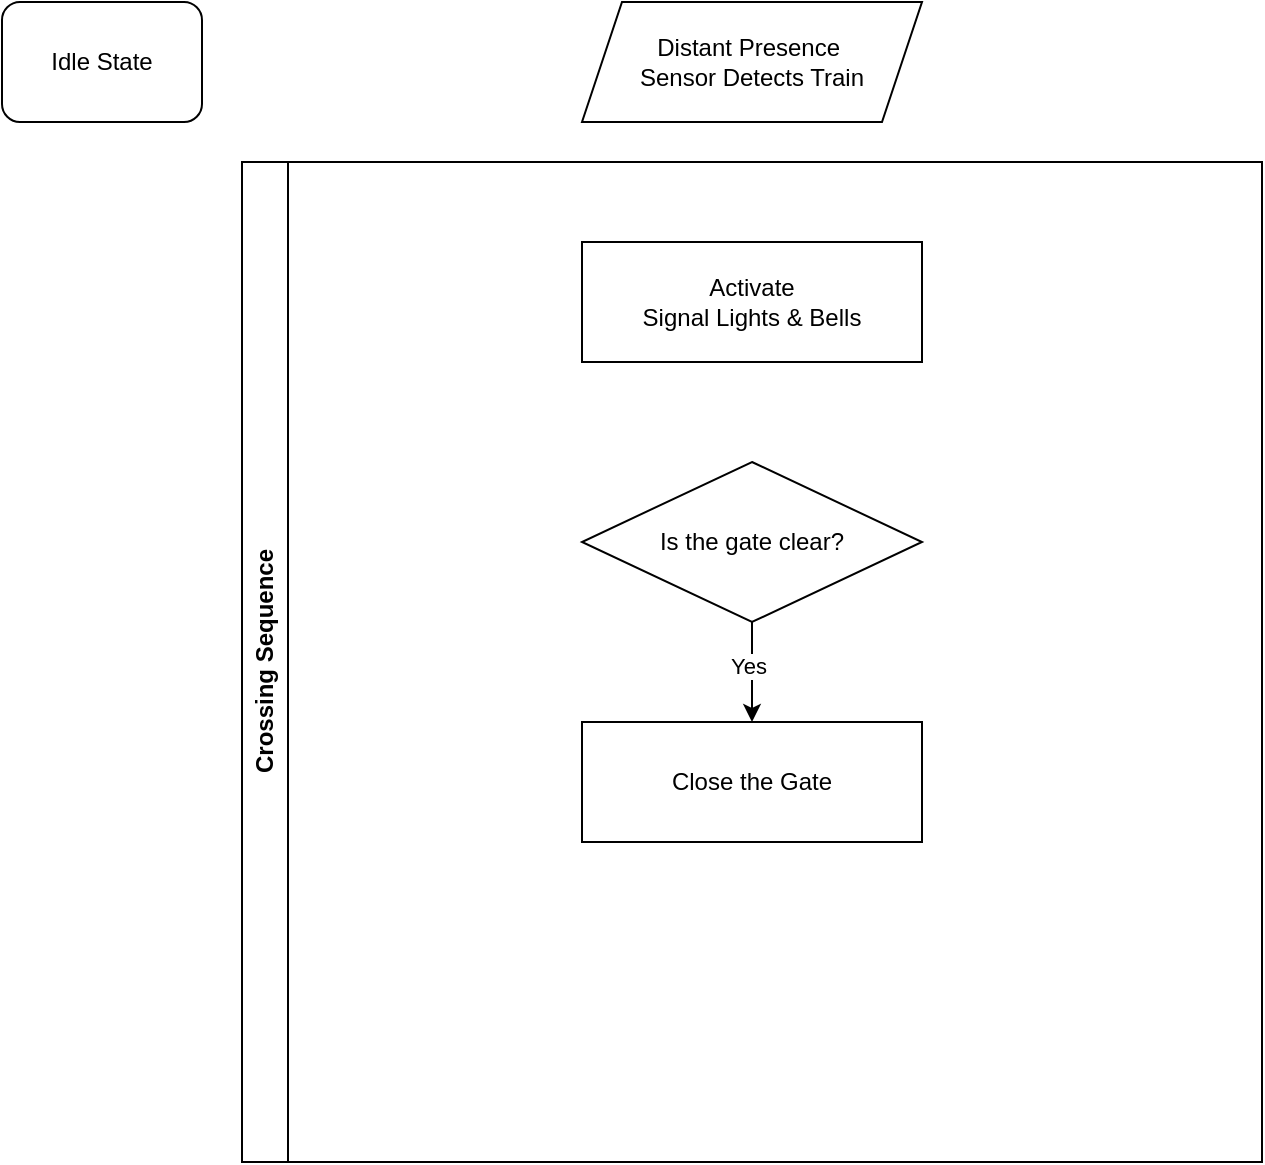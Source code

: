 <mxfile version="28.1.0">
  <diagram name="Page-1" id="V3SQrgDfa6FOhhbybvv8">
    <mxGraphModel dx="1024" dy="975" grid="1" gridSize="10" guides="1" tooltips="1" connect="1" arrows="1" fold="1" page="1" pageScale="1" pageWidth="827" pageHeight="1169" math="0" shadow="0">
      <root>
        <mxCell id="0" />
        <mxCell id="1" parent="0" />
        <mxCell id="7c913Dtbr6UqcMSA-ORR-1" value="&lt;div&gt;Idle State&lt;/div&gt;" style="rounded=1;whiteSpace=wrap;html=1;" parent="1" vertex="1">
          <mxGeometry x="40" y="40" width="100" height="60" as="geometry" />
        </mxCell>
        <mxCell id="7c913Dtbr6UqcMSA-ORR-2" value="Distant Presence&amp;nbsp;&lt;br&gt;Sensor Detects Train" style="shape=parallelogram;perimeter=parallelogramPerimeter;whiteSpace=wrap;html=1;fixedSize=1;" parent="1" vertex="1">
          <mxGeometry x="330" y="40" width="170" height="60" as="geometry" />
        </mxCell>
        <mxCell id="7c913Dtbr6UqcMSA-ORR-3" value="Crossing Sequence" style="swimlane;horizontal=0;whiteSpace=wrap;html=1;" parent="1" vertex="1">
          <mxGeometry x="160" y="120" width="510" height="500" as="geometry" />
        </mxCell>
        <mxCell id="7c913Dtbr6UqcMSA-ORR-4" value="&lt;div&gt;Activate&lt;/div&gt;&lt;div&gt;Signal Lights &amp;amp; Bells&lt;/div&gt;" style="rounded=0;whiteSpace=wrap;html=1;" parent="7c913Dtbr6UqcMSA-ORR-3" vertex="1">
          <mxGeometry x="170" y="40" width="170" height="60" as="geometry" />
        </mxCell>
        <mxCell id="7c913Dtbr6UqcMSA-ORR-5" value="Is the gate clear?" style="rhombus;whiteSpace=wrap;html=1;" parent="7c913Dtbr6UqcMSA-ORR-3" vertex="1">
          <mxGeometry x="170" y="150" width="170" height="80" as="geometry" />
        </mxCell>
        <mxCell id="7c913Dtbr6UqcMSA-ORR-7" value="Close the Gate" style="rounded=0;whiteSpace=wrap;html=1;" parent="7c913Dtbr6UqcMSA-ORR-3" vertex="1">
          <mxGeometry x="170" y="280" width="170" height="60" as="geometry" />
        </mxCell>
        <mxCell id="U5sWfOwQiCpjHV7h3HyH-1" value="" style="endArrow=classic;html=1;rounded=0;exitX=0.5;exitY=1;exitDx=0;exitDy=0;entryX=0.5;entryY=0;entryDx=0;entryDy=0;" edge="1" parent="7c913Dtbr6UqcMSA-ORR-3" source="7c913Dtbr6UqcMSA-ORR-5" target="7c913Dtbr6UqcMSA-ORR-7">
          <mxGeometry width="50" height="50" relative="1" as="geometry">
            <mxPoint x="350" y="210" as="sourcePoint" />
            <mxPoint x="400" y="160" as="targetPoint" />
          </mxGeometry>
        </mxCell>
        <mxCell id="U5sWfOwQiCpjHV7h3HyH-2" value="&lt;div&gt;Yes&lt;/div&gt;" style="edgeLabel;html=1;align=center;verticalAlign=middle;resizable=0;points=[];" vertex="1" connectable="0" parent="U5sWfOwQiCpjHV7h3HyH-1">
          <mxGeometry x="-0.133" y="-2" relative="1" as="geometry">
            <mxPoint as="offset" />
          </mxGeometry>
        </mxCell>
      </root>
    </mxGraphModel>
  </diagram>
</mxfile>

